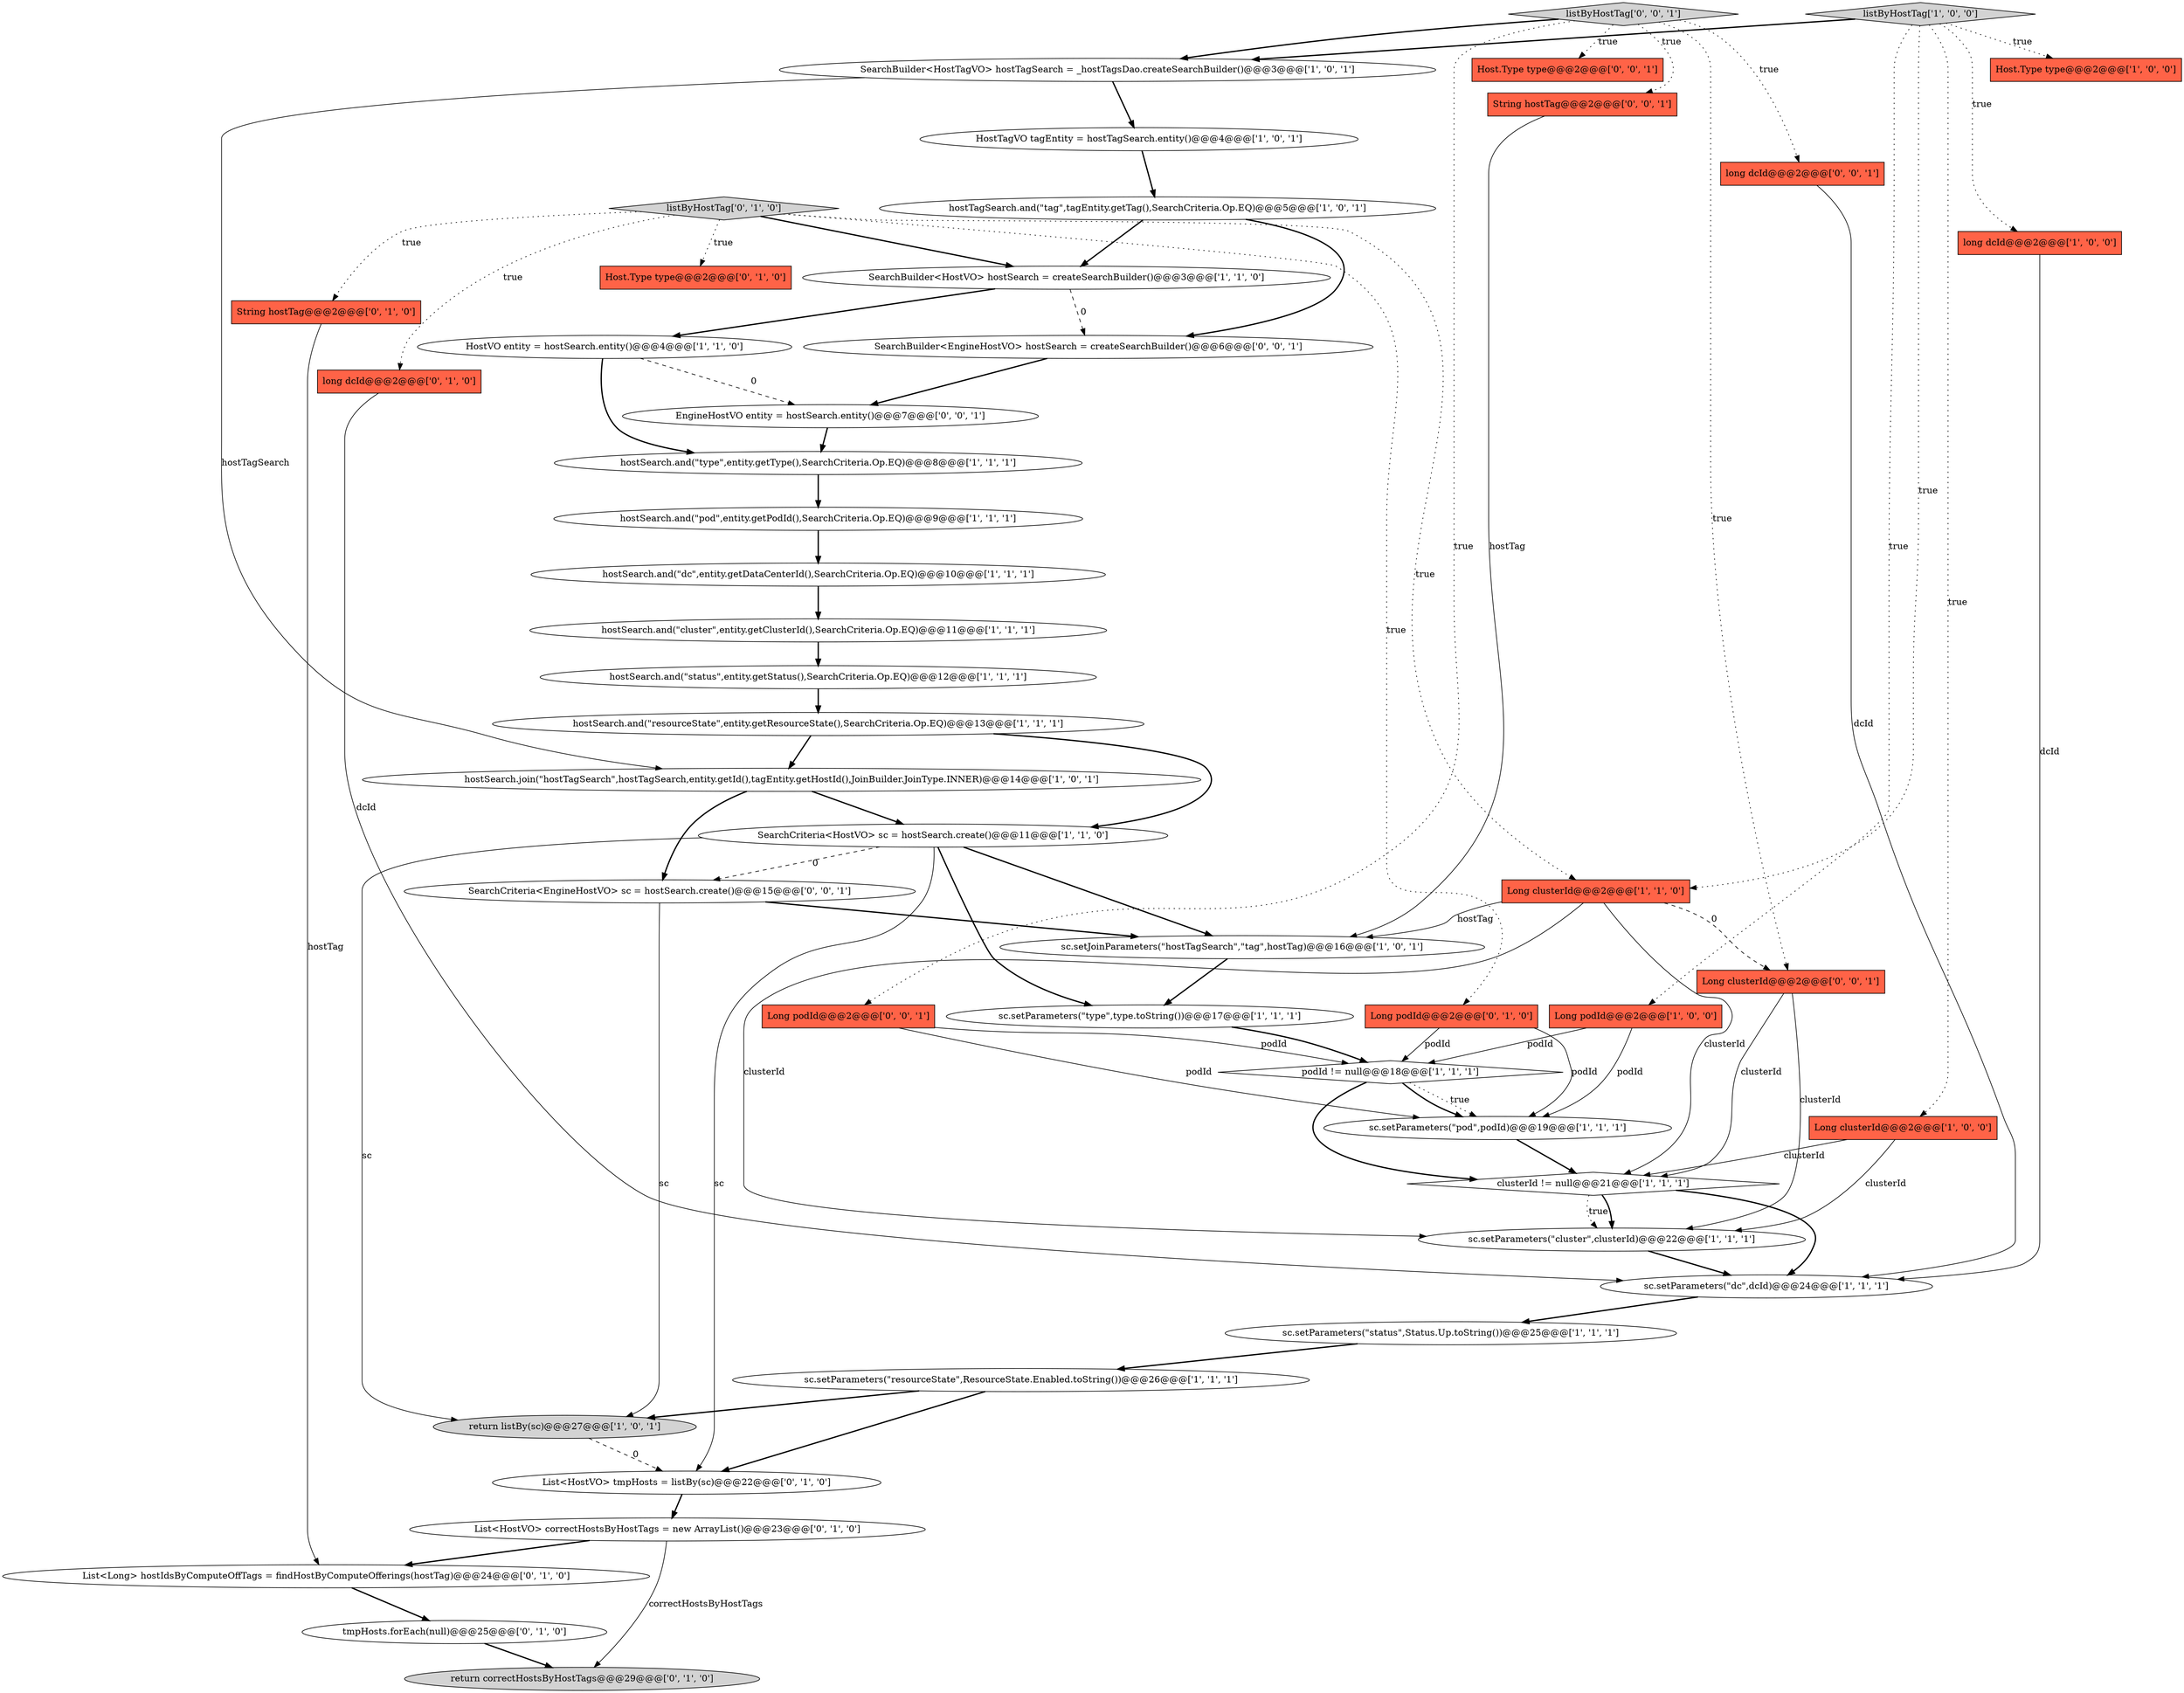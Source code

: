 digraph {
21 [style = filled, label = "sc.setJoinParameters(\"hostTagSearch\",\"tag\",hostTag)@@@16@@@['1', '0', '1']", fillcolor = white, shape = ellipse image = "AAA0AAABBB1BBB"];
43 [style = filled, label = "String hostTag@@@2@@@['0', '0', '1']", fillcolor = tomato, shape = box image = "AAA0AAABBB3BBB"];
46 [style = filled, label = "EngineHostVO entity = hostSearch.entity()@@@7@@@['0', '0', '1']", fillcolor = white, shape = ellipse image = "AAA0AAABBB3BBB"];
13 [style = filled, label = "hostSearch.and(\"resourceState\",entity.getResourceState(),SearchCriteria.Op.EQ)@@@13@@@['1', '1', '1']", fillcolor = white, shape = ellipse image = "AAA0AAABBB1BBB"];
34 [style = filled, label = "String hostTag@@@2@@@['0', '1', '0']", fillcolor = tomato, shape = box image = "AAA0AAABBB2BBB"];
16 [style = filled, label = "sc.setParameters(\"resourceState\",ResourceState.Enabled.toString())@@@26@@@['1', '1', '1']", fillcolor = white, shape = ellipse image = "AAA0AAABBB1BBB"];
33 [style = filled, label = "long dcId@@@2@@@['0', '1', '0']", fillcolor = tomato, shape = box image = "AAA0AAABBB2BBB"];
11 [style = filled, label = "sc.setParameters(\"dc\",dcId)@@@24@@@['1', '1', '1']", fillcolor = white, shape = ellipse image = "AAA0AAABBB1BBB"];
15 [style = filled, label = "hostSearch.join(\"hostTagSearch\",hostTagSearch,entity.getId(),tagEntity.getHostId(),JoinBuilder.JoinType.INNER)@@@14@@@['1', '0', '1']", fillcolor = white, shape = ellipse image = "AAA0AAABBB1BBB"];
26 [style = filled, label = "hostSearch.and(\"status\",entity.getStatus(),SearchCriteria.Op.EQ)@@@12@@@['1', '1', '1']", fillcolor = white, shape = ellipse image = "AAA0AAABBB1BBB"];
8 [style = filled, label = "Long clusterId@@@2@@@['1', '0', '0']", fillcolor = tomato, shape = box image = "AAA0AAABBB1BBB"];
38 [style = filled, label = "tmpHosts.forEach(null)@@@25@@@['0', '1', '0']", fillcolor = white, shape = ellipse image = "AAA1AAABBB2BBB"];
28 [style = filled, label = "Long clusterId@@@2@@@['1', '1', '0']", fillcolor = tomato, shape = box image = "AAA0AAABBB1BBB"];
0 [style = filled, label = "hostSearch.and(\"dc\",entity.getDataCenterId(),SearchCriteria.Op.EQ)@@@10@@@['1', '1', '1']", fillcolor = white, shape = ellipse image = "AAA0AAABBB1BBB"];
42 [style = filled, label = "long dcId@@@2@@@['0', '0', '1']", fillcolor = tomato, shape = box image = "AAA0AAABBB3BBB"];
9 [style = filled, label = "hostSearch.and(\"type\",entity.getType(),SearchCriteria.Op.EQ)@@@8@@@['1', '1', '1']", fillcolor = white, shape = ellipse image = "AAA0AAABBB1BBB"];
2 [style = filled, label = "SearchBuilder<HostTagVO> hostTagSearch = _hostTagsDao.createSearchBuilder()@@@3@@@['1', '0', '1']", fillcolor = white, shape = ellipse image = "AAA0AAABBB1BBB"];
40 [style = filled, label = "Host.Type type@@@2@@@['0', '0', '1']", fillcolor = tomato, shape = box image = "AAA0AAABBB3BBB"];
47 [style = filled, label = "listByHostTag['0', '0', '1']", fillcolor = lightgray, shape = diamond image = "AAA0AAABBB3BBB"];
35 [style = filled, label = "return correctHostsByHostTags@@@29@@@['0', '1', '0']", fillcolor = lightgray, shape = ellipse image = "AAA1AAABBB2BBB"];
45 [style = filled, label = "Long clusterId@@@2@@@['0', '0', '1']", fillcolor = tomato, shape = box image = "AAA0AAABBB3BBB"];
39 [style = filled, label = "SearchBuilder<EngineHostVO> hostSearch = createSearchBuilder()@@@6@@@['0', '0', '1']", fillcolor = white, shape = ellipse image = "AAA0AAABBB3BBB"];
10 [style = filled, label = "listByHostTag['1', '0', '0']", fillcolor = lightgray, shape = diamond image = "AAA0AAABBB1BBB"];
12 [style = filled, label = "sc.setParameters(\"cluster\",clusterId)@@@22@@@['1', '1', '1']", fillcolor = white, shape = ellipse image = "AAA0AAABBB1BBB"];
19 [style = filled, label = "Host.Type type@@@2@@@['1', '0', '0']", fillcolor = tomato, shape = box image = "AAA0AAABBB1BBB"];
24 [style = filled, label = "hostSearch.and(\"cluster\",entity.getClusterId(),SearchCriteria.Op.EQ)@@@11@@@['1', '1', '1']", fillcolor = white, shape = ellipse image = "AAA0AAABBB1BBB"];
5 [style = filled, label = "SearchCriteria<HostVO> sc = hostSearch.create()@@@11@@@['1', '1', '0']", fillcolor = white, shape = ellipse image = "AAA0AAABBB1BBB"];
30 [style = filled, label = "Host.Type type@@@2@@@['0', '1', '0']", fillcolor = tomato, shape = box image = "AAA0AAABBB2BBB"];
32 [style = filled, label = "List<HostVO> tmpHosts = listBy(sc)@@@22@@@['0', '1', '0']", fillcolor = white, shape = ellipse image = "AAA1AAABBB2BBB"];
25 [style = filled, label = "podId != null@@@18@@@['1', '1', '1']", fillcolor = white, shape = diamond image = "AAA0AAABBB1BBB"];
44 [style = filled, label = "SearchCriteria<EngineHostVO> sc = hostSearch.create()@@@15@@@['0', '0', '1']", fillcolor = white, shape = ellipse image = "AAA0AAABBB3BBB"];
20 [style = filled, label = "hostSearch.and(\"pod\",entity.getPodId(),SearchCriteria.Op.EQ)@@@9@@@['1', '1', '1']", fillcolor = white, shape = ellipse image = "AAA0AAABBB1BBB"];
1 [style = filled, label = "long dcId@@@2@@@['1', '0', '0']", fillcolor = tomato, shape = box image = "AAA0AAABBB1BBB"];
3 [style = filled, label = "HostTagVO tagEntity = hostTagSearch.entity()@@@4@@@['1', '0', '1']", fillcolor = white, shape = ellipse image = "AAA0AAABBB1BBB"];
18 [style = filled, label = "sc.setParameters(\"type\",type.toString())@@@17@@@['1', '1', '1']", fillcolor = white, shape = ellipse image = "AAA0AAABBB1BBB"];
14 [style = filled, label = "hostTagSearch.and(\"tag\",tagEntity.getTag(),SearchCriteria.Op.EQ)@@@5@@@['1', '0', '1']", fillcolor = white, shape = ellipse image = "AAA0AAABBB1BBB"];
17 [style = filled, label = "return listBy(sc)@@@27@@@['1', '0', '1']", fillcolor = lightgray, shape = ellipse image = "AAA0AAABBB1BBB"];
4 [style = filled, label = "Long podId@@@2@@@['1', '0', '0']", fillcolor = tomato, shape = box image = "AAA0AAABBB1BBB"];
23 [style = filled, label = "sc.setParameters(\"status\",Status.Up.toString())@@@25@@@['1', '1', '1']", fillcolor = white, shape = ellipse image = "AAA0AAABBB1BBB"];
22 [style = filled, label = "clusterId != null@@@21@@@['1', '1', '1']", fillcolor = white, shape = diamond image = "AAA0AAABBB1BBB"];
6 [style = filled, label = "sc.setParameters(\"pod\",podId)@@@19@@@['1', '1', '1']", fillcolor = white, shape = ellipse image = "AAA0AAABBB1BBB"];
27 [style = filled, label = "SearchBuilder<HostVO> hostSearch = createSearchBuilder()@@@3@@@['1', '1', '0']", fillcolor = white, shape = ellipse image = "AAA0AAABBB1BBB"];
36 [style = filled, label = "List<Long> hostIdsByComputeOffTags = findHostByComputeOfferings(hostTag)@@@24@@@['0', '1', '0']", fillcolor = white, shape = ellipse image = "AAA1AAABBB2BBB"];
37 [style = filled, label = "listByHostTag['0', '1', '0']", fillcolor = lightgray, shape = diamond image = "AAA0AAABBB2BBB"];
41 [style = filled, label = "Long podId@@@2@@@['0', '0', '1']", fillcolor = tomato, shape = box image = "AAA0AAABBB3BBB"];
31 [style = filled, label = "List<HostVO> correctHostsByHostTags = new ArrayList()@@@23@@@['0', '1', '0']", fillcolor = white, shape = ellipse image = "AAA1AAABBB2BBB"];
29 [style = filled, label = "Long podId@@@2@@@['0', '1', '0']", fillcolor = tomato, shape = box image = "AAA0AAABBB2BBB"];
7 [style = filled, label = "HostVO entity = hostSearch.entity()@@@4@@@['1', '1', '0']", fillcolor = white, shape = ellipse image = "AAA0AAABBB1BBB"];
14->27 [style = bold, label=""];
22->11 [style = bold, label=""];
5->17 [style = solid, label="sc"];
41->6 [style = solid, label="podId"];
37->34 [style = dotted, label="true"];
13->15 [style = bold, label=""];
3->14 [style = bold, label=""];
10->1 [style = dotted, label="true"];
5->32 [style = solid, label="sc"];
10->2 [style = bold, label=""];
27->7 [style = bold, label=""];
44->17 [style = solid, label="sc"];
26->13 [style = bold, label=""];
45->12 [style = solid, label="clusterId"];
14->39 [style = bold, label=""];
7->9 [style = bold, label=""];
37->27 [style = bold, label=""];
9->20 [style = bold, label=""];
8->12 [style = solid, label="clusterId"];
37->28 [style = dotted, label="true"];
10->28 [style = dotted, label="true"];
33->11 [style = solid, label="dcId"];
18->25 [style = bold, label=""];
23->16 [style = bold, label=""];
31->35 [style = solid, label="correctHostsByHostTags"];
42->11 [style = solid, label="dcId"];
25->6 [style = dotted, label="true"];
22->12 [style = dotted, label="true"];
47->40 [style = dotted, label="true"];
47->43 [style = dotted, label="true"];
6->22 [style = bold, label=""];
46->9 [style = bold, label=""];
28->22 [style = solid, label="clusterId"];
2->3 [style = bold, label=""];
0->24 [style = bold, label=""];
15->44 [style = bold, label=""];
37->29 [style = dotted, label="true"];
27->39 [style = dashed, label="0"];
47->41 [style = dotted, label="true"];
28->21 [style = solid, label="hostTag"];
4->25 [style = solid, label="podId"];
5->44 [style = dashed, label="0"];
47->2 [style = bold, label=""];
5->21 [style = bold, label=""];
10->4 [style = dotted, label="true"];
21->18 [style = bold, label=""];
32->31 [style = bold, label=""];
10->8 [style = dotted, label="true"];
41->25 [style = solid, label="podId"];
11->23 [style = bold, label=""];
37->30 [style = dotted, label="true"];
15->5 [style = bold, label=""];
37->33 [style = dotted, label="true"];
5->18 [style = bold, label=""];
38->35 [style = bold, label=""];
29->25 [style = solid, label="podId"];
44->21 [style = bold, label=""];
28->45 [style = dashed, label="0"];
17->32 [style = dashed, label="0"];
47->45 [style = dotted, label="true"];
1->11 [style = solid, label="dcId"];
28->12 [style = solid, label="clusterId"];
29->6 [style = solid, label="podId"];
12->11 [style = bold, label=""];
16->17 [style = bold, label=""];
8->22 [style = solid, label="clusterId"];
31->36 [style = bold, label=""];
36->38 [style = bold, label=""];
43->21 [style = solid, label="hostTag"];
20->0 [style = bold, label=""];
4->6 [style = solid, label="podId"];
22->12 [style = bold, label=""];
2->15 [style = solid, label="hostTagSearch"];
45->22 [style = solid, label="clusterId"];
25->22 [style = bold, label=""];
24->26 [style = bold, label=""];
25->6 [style = bold, label=""];
39->46 [style = bold, label=""];
10->19 [style = dotted, label="true"];
47->42 [style = dotted, label="true"];
13->5 [style = bold, label=""];
34->36 [style = solid, label="hostTag"];
7->46 [style = dashed, label="0"];
16->32 [style = bold, label=""];
}
